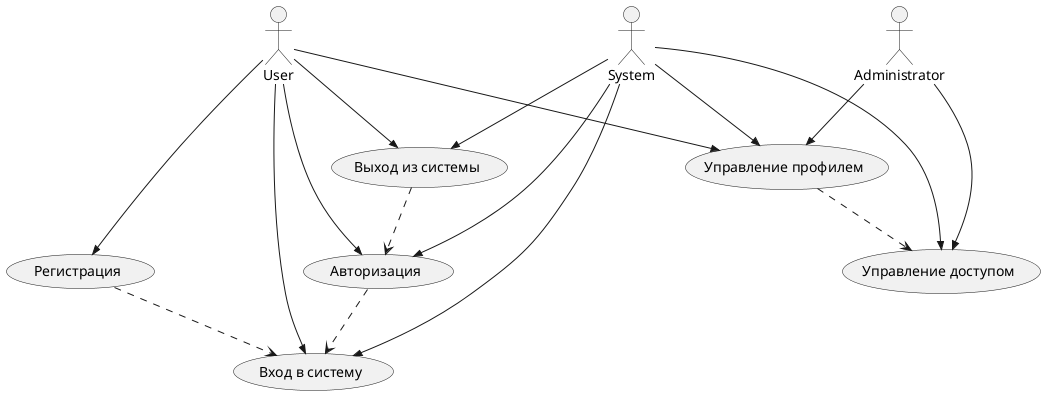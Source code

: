 @startuml
actor User
actor Administrator
actor System

usecase "Авторизация"
usecase "Регистрация"
usecase "Вход в систему"
usecase "Выход из системы"
usecase "Управление профилем"
usecase "Управление доступом"

User -->> "Авторизация"
User -->> "Регистрация"
User -->> "Вход в систему"
User -->> "Выход из системы"
User -->> "Управление профилем"

Administrator -->> "Управление доступом"
Administrator -->> "Управление профилем"

"Авторизация"..> "Вход в систему"
"Регистрация"..> "Вход в систему"
"Выход из системы"..> "Авторизация"
"Управление профилем"..> "Управление доступом"

System -->> "Авторизация"
System -->> "Вход в систему"
System -->> "Выход из системы"
System -->> "Управление профилем"
System -->> "Управление доступом"
@enduml